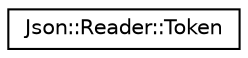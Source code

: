 digraph "Graphical Class Hierarchy"
{
 // LATEX_PDF_SIZE
  edge [fontname="Helvetica",fontsize="10",labelfontname="Helvetica",labelfontsize="10"];
  node [fontname="Helvetica",fontsize="10",shape=record];
  rankdir="LR";
  Node0 [label="Json::Reader::Token",height=0.2,width=0.4,color="black", fillcolor="white", style="filled",URL="$class_json_1_1_reader_1_1_token.html",tooltip=" "];
}
